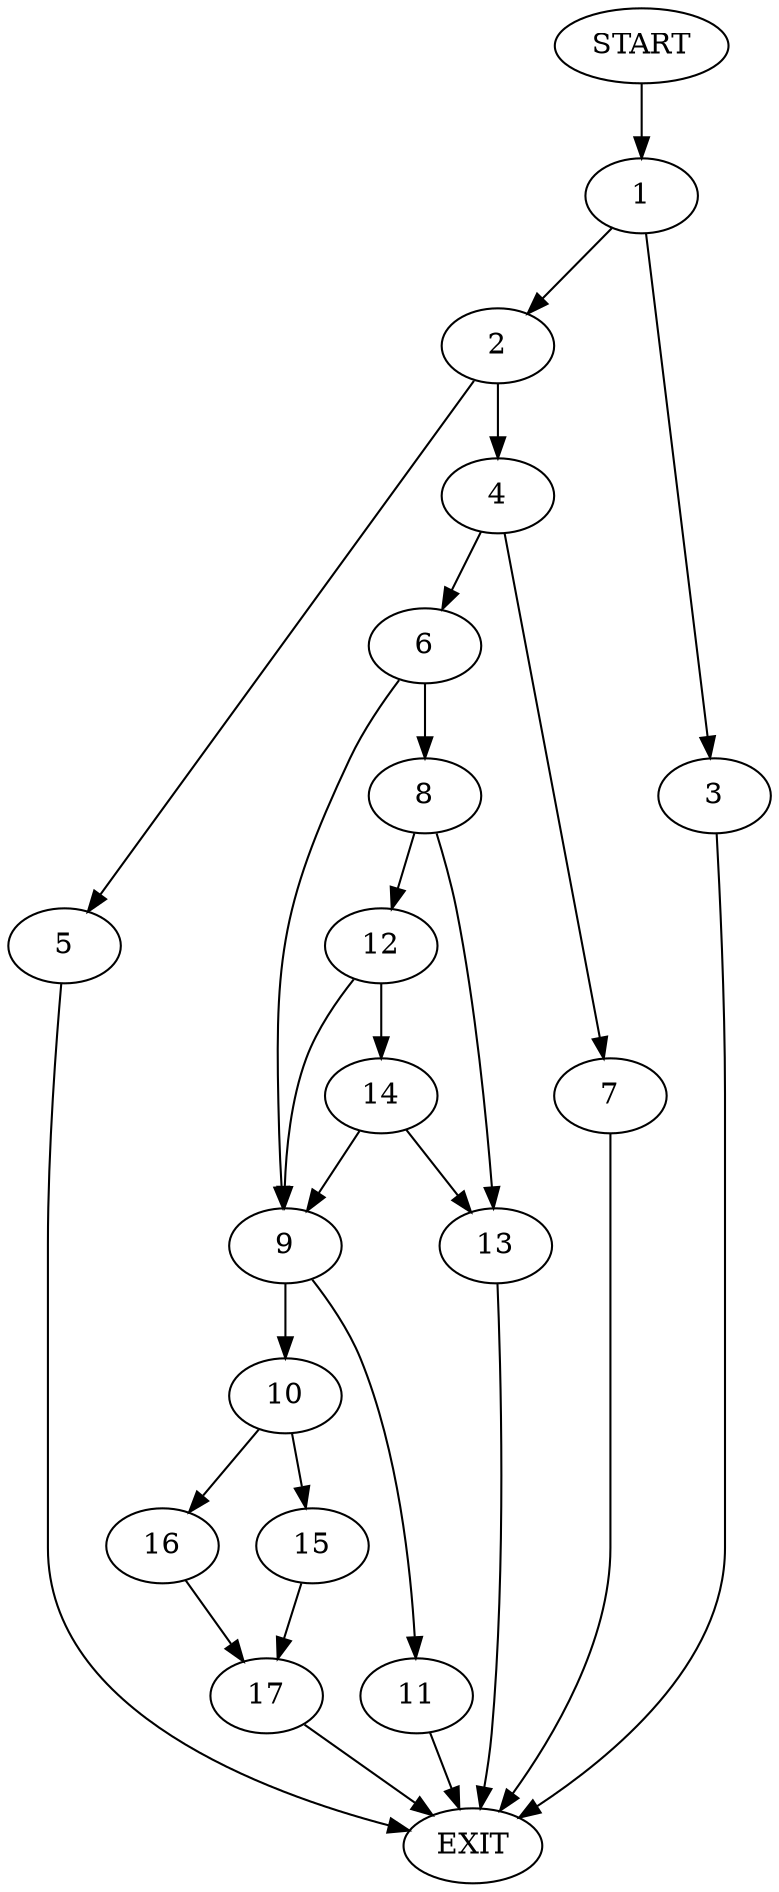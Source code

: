 digraph {
0 [label="START"]
18 [label="EXIT"]
0 -> 1
1 -> 2
1 -> 3
2 -> 4
2 -> 5
3 -> 18
5 -> 18
4 -> 6
4 -> 7
6 -> 8
6 -> 9
7 -> 18
9 -> 10
9 -> 11
8 -> 12
8 -> 13
13 -> 18
12 -> 9
12 -> 14
14 -> 9
14 -> 13
10 -> 15
10 -> 16
11 -> 18
15 -> 17
16 -> 17
17 -> 18
}
